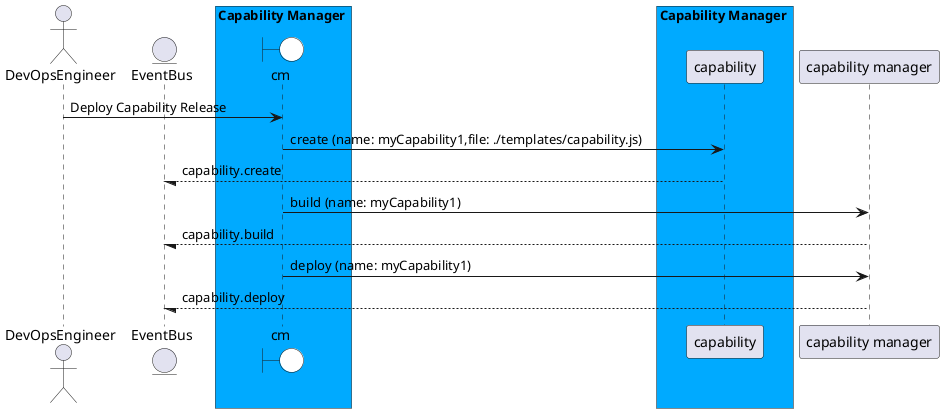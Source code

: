 @startuml

actor "DevOpsEngineer"


entity EventBus

box Capability Manager #00aaff
    boundary cm #white
end box


box Capability Manager #00aaff
            participant capability
    end box


"DevOpsEngineer" -> cm: Deploy Capability Release

    cm -> "capability": create (name: myCapability1,file: ./templates/capability.js)

    "capability" --/ EventBus: capability.create

    cm -> "capability manager": build (name: myCapability1)

    "capability manager" --/ EventBus: capability.build

    cm -> "capability manager": deploy (name: myCapability1)

    "capability manager" --/ EventBus: capability.deploy



@enduml
